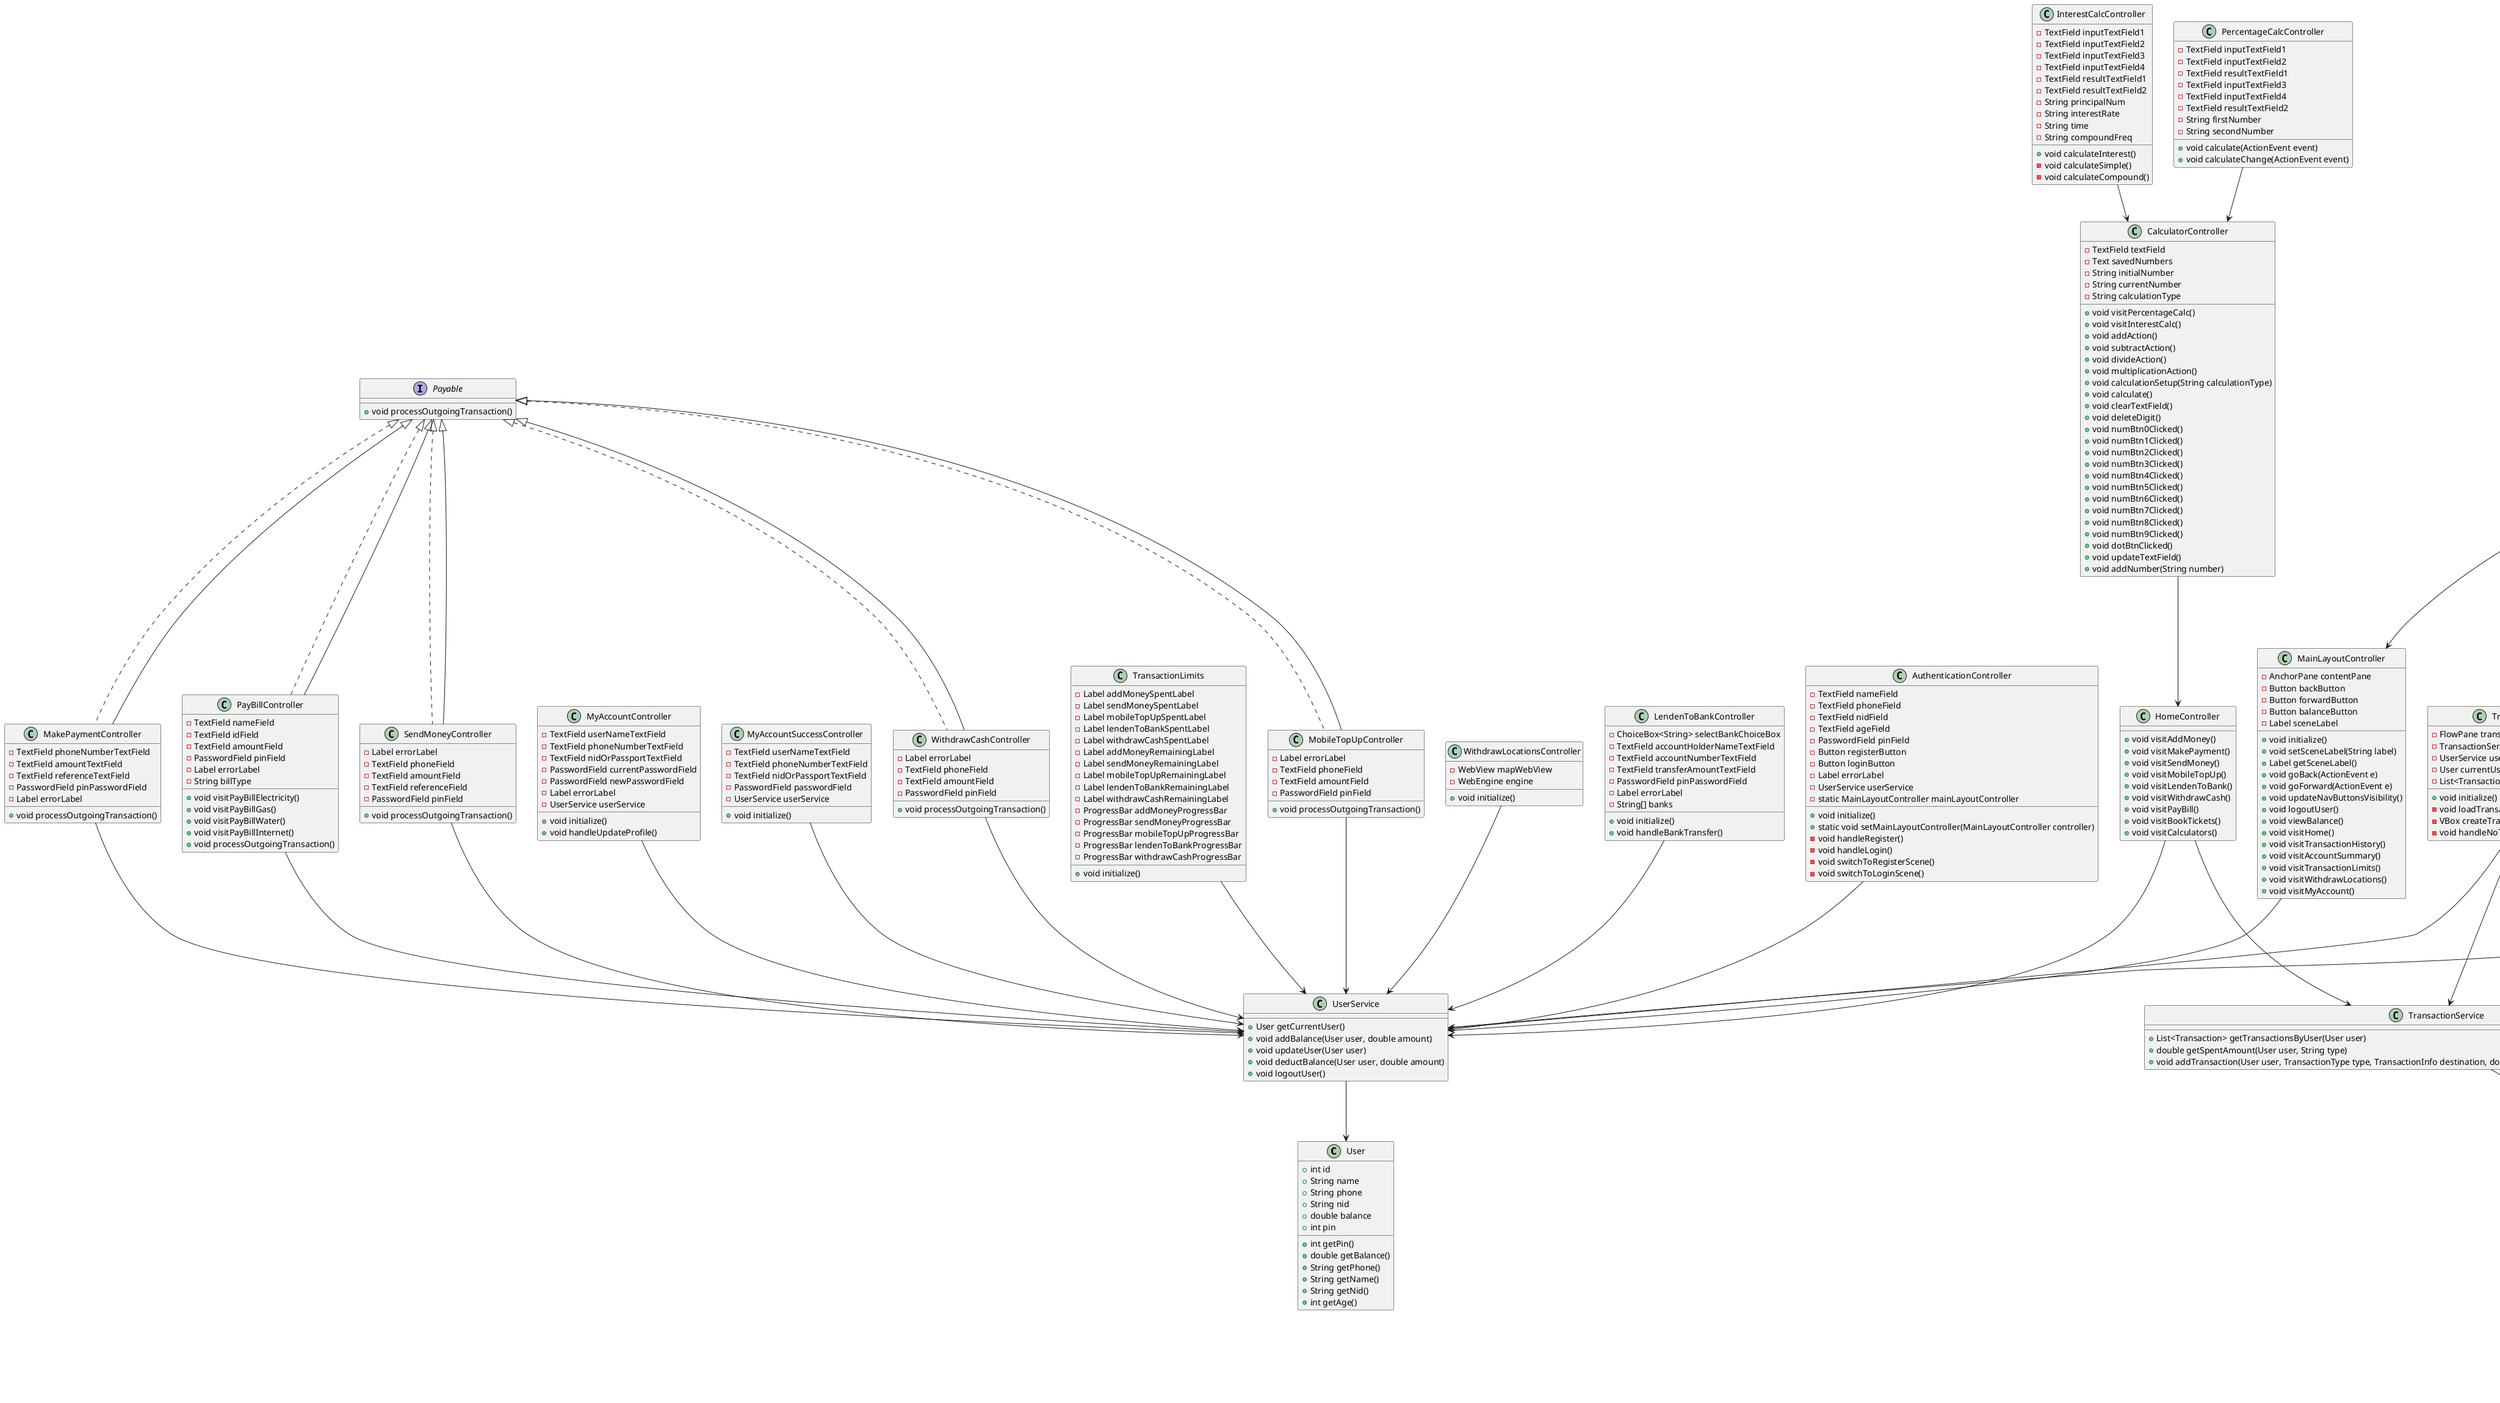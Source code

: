 @startuml

' Models
class User {
    +int id
    +String name
    +String phone
    +String nid
    +double balance
    +int pin
    +int getPin()
    +double getBalance()
    +String getPhone()
    +String getName()
    +String getNid()
    +int getAge()
}

class Transaction {
    +Date date
    +TransactionType type
    +double amount
    +double charge
    +Date getDate()
    +TransactionType getType()
    +double getAmount()
    +double getCharge()
}

class TransactionType {
    +String type
    +String getType()
}

class TransactionLimit {
    +double limit
    +double getLimit()
}

class TransactionInfo {
    +String key
    +String value
}

' Services
class UserService {
    +User getCurrentUser()
    +void addBalance(User user, double amount)
    +void updateUser(User user)
    +void deductBalance(User user, double amount)
    +void logoutUser()
}

class TransactionService {
    +List<Transaction> getTransactionsByUser(User user)
    +double getSpentAmount(User user, String type)
    +void addTransaction(User user, TransactionType type, TransactionInfo destination, double amount, double charge, TransactionInfo reference)
}

' Controllers
class AccountSummaryController {
    -Label balanceLabel
    -Label expensesLabel
    -Label cashInLabel
    -Label cashOutLabel
    -Label expensesPeriodLabel
    -Label cashInPeriodLabel
    -Label cashOutPeriodLabel
    -Button button24Hours
    -Button button7Days
    -Button button30Days
    -Button button6Months
    -Button button1Year
    -List<Transaction> transactions
    -final long ONE_DAY
    -final long ONE_WEEK
    -final long ONE_MONTH
    -final long ONE_YEAR
    +void initialize()
    +void handle24Hours()
    +void handle7Days()
    +void handle30Days()
    +void handle6Months()
    +void handle1Year()
    -void updatePeriodLabels(String period)
    -void removeSelectedStyleClasses()
}

class AddMoney {
    +void processIncomingTransaction()
    +abstract void handleAddMoney()
}

class AddMoneyController {
    +void visitAMFromBank()
    +void visitAMFromCard()
}

class AMFromBankController {
    -ChoiceBox<String> bankChoiceBox
    -Label otpLabel
    -Label errorLabel
    -TextField nameField
    -TextField numberField
    -TextField otpField
    -TextField amountField
    -TextField pinField
    -String[] banks
    +void initialize()
    +void sendOtp()
    +void handleAddMoney()
}

class AMFromCardController {
    -Label errorLabel
    -TextField nameField
    -TextField numberField
    -TextField monthField
    -TextField yrField
    -TextField securityCodeField
    -TextField postalCodeField
    -TextField amountField
    -PasswordField pinField
    +void handleAddMoney()
}

interface Receivable {
    +void processIncomingTransaction()
}

' AuthenticationController
class AuthenticationController {
    -TextField nameField
    -TextField phoneField
    -TextField nidField
    -TextField ageField
    -PasswordField pinField
    -Button registerButton
    -Button loginButton
    -Label errorLabel
    -UserService userService
    -static MainLayoutController mainLayoutController
    +void initialize()
    +static void setMainLayoutController(MainLayoutController controller)
    -void handleRegister()
    -void handleLogin()
    -void switchToRegisterScene()
    -void switchToLoginScene()
}

' BookTicketsController
class BookTicketsController {
    +void visitBookTicketsBus()
    +void visitBookTicketsTrain()
    +void visitBookTicketsPlane()
    +void visitBookTicketsLaunch()
}

' BookTicketsWebViewController
class BookTicketsWebViewController {
    -WebView shohozWebView
    -ImageView loaderImageView
    -WebEngine webEngine
    -WebHistory webHistory
    +void initialize()
    +void goBack()
    +void goForward()
}

' CalculatorController
class CalculatorController {
    +void visitPercentageCalc()
    +void visitInterestCalc()
    -TextField textField
    -Text savedNumbers
    -String initialNumber
    -String currentNumber
    -String calculationType
    +void addAction()
    +void subtractAction()
    +void divideAction()
    +void multiplicationAction()
    +void calculationSetup(String calculationType)
    +void calculate()
    +void clearTextField()
    +void deleteDigit()
    +void numBtn0Clicked()
    +void numBtn1Clicked()
    +void numBtn2Clicked()
    +void numBtn3Clicked()
    +void numBtn4Clicked()
    +void numBtn5Clicked()
    +void numBtn6Clicked()
    +void numBtn7Clicked()
    +void numBtn8Clicked()
    +void numBtn9Clicked()
    +void dotBtnClicked()
    +void updateTextField()
    +void addNumber(String number)
}

' HomeController
class HomeController {
    +void visitAddMoney()
    +void visitMakePayment()
    +void visitSendMoney()
    +void visitMobileTopUp()
    +void visitLendenToBank()
    +void visitWithdrawCash()
    +void visitPayBill()
    +void visitBookTickets()
    +void visitCalculators()
}

' InterestCalcController
class InterestCalcController {
    -TextField inputTextField1
    -TextField inputTextField2
    -TextField inputTextField3
    -TextField inputTextField4
    -TextField resultTextField1
    -TextField resultTextField2
    -String principalNum
    -String interestRate
    -String time
    -String compoundFreq
    +void calculateInterest()
    -void calculateSimple()
    -void calculateCompound()
}

' LendenToBankController
class LendenToBankController {
    -ChoiceBox<String> selectBankChoiceBox
    -TextField accountHolderNameTextField
    -TextField accountNumberTextField
    -TextField transferAmountTextField
    -PasswordField pinPasswordField
    -Label errorLabel
    -String[] banks
    +void initialize()
    +void handleBankTransfer()
}

' MainLayoutController
class MainLayoutController {
    -AnchorPane contentPane
    -Button backButton
    -Button forwardButton
    -Button balanceButton
    -Label sceneLabel
    +void initialize()
    +void setSceneLabel(String label)
    +Label getSceneLabel()
    +void goBack(ActionEvent e)
    +void goForward(ActionEvent e)
    +void updateNavButtonsVisibility()
    +void logoutUser()
    +void viewBalance()
    +void visitHome()
    +void visitTransactionHistory()
    +void visitAccountSummary()
    +void visitTransactionLimits()
    +void visitWithdrawLocations()
    +void visitMyAccount()
}

' MakePaymentController
class MakePaymentController implements Payable {
    -TextField phoneNumberTextField
    -TextField amountTextField
    -TextField referenceTextField
    -PasswordField pinPasswordField
    -Label errorLabel
    +void processOutgoingTransaction()
}

' MobileTopUpController
class MobileTopUpController implements Payable {
    -Label errorLabel
    -TextField phoneField
    -TextField amountField
    -PasswordField pinField
    +void processOutgoingTransaction()
}

' MyAccountController
class MyAccountController {
    -TextField userNameTextField
    -TextField phoneNumberTextField
    -TextField nidOrPassportTextField
    -PasswordField currentPasswordField
    -PasswordField newPasswordField
    -Label errorLabel
    -UserService userService
    +void initialize()
    +void handleUpdateProfile()
}

' MyAccountSuccessController
class MyAccountSuccessController {
    -TextField userNameTextField
    -TextField phoneNumberTextField
    -TextField nidOrPassportTextField
    -PasswordField passwordField
    -UserService userService
    +void initialize()
}

' PayBillController
class PayBillController implements Payable {
    -TextField nameField
    -TextField idField
    -TextField amountField
    -PasswordField pinField
    -Label errorLabel
    -String billType
    +void visitPayBillElectricity()
    +void visitPayBillGas()
    +void visitPayBillWater()
    +void visitPayBillInternet()
    +void processOutgoingTransaction()
}

' PercentageCalcController
class PercentageCalcController {
    -TextField inputTextField1
    -TextField inputTextField2
    -TextField resultTextField1
    -TextField inputTextField3
    -TextField inputTextField4
    -TextField resultTextField2
    -String firstNumber
    -String secondNumber
    +void calculate(ActionEvent event)
    +void calculateChange(ActionEvent event)
}

class SceneController {
    -static Stage authenticationStage
    -static Stage mainStage
    -static Stage currentStage
    -static Stage secondaryStage
    -static AnchorPane contentPane
    -static ArrayList<String> viewList
    -static ArrayList<String> visitedViewList
    -static HashMap<String, String> sceneLabels
    -static MainLayoutController mainLayoutController
    -static BookTicketsWebViewController bookTicketsWebViewController
    +static Stage getStage()
    +static void setContentPane(AnchorPane contentPane)
    +static void setMainLayoutController(MainLayoutController controller)
    +static MainLayoutController getMainLayoutController()
    +static void setBookTicketsWebViewController(BookTicketsWebViewController controller)
    +static void back()
    +static void forward()
    +static String getCurrentView()
    +static void setScene(String fxmlFile, String sceneLabel)
    -static void loadScene(String fxmlFile, String sceneLabel)
    +static void setSceneLabel(String label)
    +static void setStages()
    +static void showAuthenticationStage()
    +static void showMainStage()
    +static void switchToScene(String string)
    +static void closeSecondaryStage()
    +static boolean isBookTicketsWebView()
}

' SendMoneyController
class SendMoneyController implements Payable {
    -Label errorLabel
    -TextField phoneField
    -TextField amountField
    -TextField referenceField
    -PasswordField pinField
    +void processOutgoingTransaction()
}

' SuccessController
class SuccessController {
    -Text dateText
    -Text transactionIdText
    -Text destinationText
    -Text amountText
    -Text balanceText
    -Text referenceText
    -Label successLabel
    +void initialize()
    +void setTransactionDetails(Transaction transaction)
}

' TransactionHistoryController
class TransactionHistoryController {
    -FlowPane transactionsFlowPane
    -TransactionService transactionService
    -UserService userService
    -User currentUser
    -List<Transaction> transactions
    +void initialize()
    -void loadTransactions()
    -VBox createTransactionBox(Transaction transaction)
    -void handleNoTransactions()
}

' TransactionLimits
class TransactionLimits {
    -Label addMoneySpentLabel
    -Label sendMoneySpentLabel
    -Label mobileTopUpSpentLabel
    -Label lendenToBankSpentLabel
    -Label withdrawCashSpentLabel
    -Label addMoneyRemainingLabel
    -Label sendMoneyRemainingLabel
    -Label mobileTopUpRemainingLabel
    -Label lendenToBankRemainingLabel
    -Label withdrawCashRemainingLabel
    -ProgressBar addMoneyProgressBar
    -ProgressBar sendMoneyProgressBar
    -ProgressBar mobileTopUpProgressBar
    -ProgressBar lendenToBankProgressBar
    -ProgressBar withdrawCashProgressBar
    +void initialize()
}

' WithdrawCashController
class WithdrawCashController implements Payable {
    -Label errorLabel
    -TextField phoneField
    -TextField amountField
    -PasswordField pinField
    +void processOutgoingTransaction()
}

' WithdrawLocationsController
class WithdrawLocationsController {
    -WebView mapWebView
    -WebEngine engine
    +void initialize()
}

interface Payable {
    +void processOutgoingTransaction()
}

interface Receivable {
    +void processIncomingTransaction()
}

' Relationships
UserService --> User
TransactionService --> Transaction
Transaction --> TransactionType
AccountSummaryController --> UserService
AccountSummaryController --> TransactionService
AccountSummaryController --> Transaction
AddMoney <|-- AMFromBankController
AddMoney <|-- AMFromCardController
AddMoneyController --> AddMoney
Receivable <|-- AddMoney
Payable <|-- MakePaymentController
Payable <|-- MobileTopUpController
Payable <|-- PayBillController
Payable <|-- SendMoneyController
Payable <|-- WithdrawCashController
SceneController --> MainLayoutController
SceneController --> BookTicketsWebViewController
SceneController --> SuccessController
AuthenticationController --> UserService
HomeController --> UserService
HomeController --> TransactionService
BookTicketsController --> SceneController
BookTicketsWebViewController --> SceneController
CalculatorController --> HomeController
InterestCalcController --> CalculatorController
LendenToBankController --> UserService
MainLayoutController --> UserService
MakePaymentController --> UserService
MobileTopUpController --> UserService
MyAccountController --> UserService
MyAccountSuccessController --> UserService
PayBillController --> UserService
PercentageCalcController --> CalculatorController
SendMoneyController --> UserService
SuccessController --> Transaction
TransactionHistoryController --> UserService
TransactionHistoryController --> TransactionService
TransactionLimits --> UserService
WithdrawCashController --> UserService
WithdrawLocationsController --> UserService

@enduml
